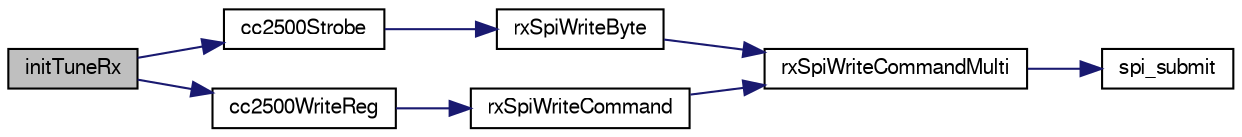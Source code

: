 digraph "initTuneRx"
{
  edge [fontname="FreeSans",fontsize="10",labelfontname="FreeSans",labelfontsize="10"];
  node [fontname="FreeSans",fontsize="10",shape=record];
  rankdir="LR";
  Node1 [label="initTuneRx",height=0.2,width=0.4,color="black", fillcolor="grey75", style="filled", fontcolor="black"];
  Node1 -> Node2 [color="midnightblue",fontsize="10",style="solid",fontname="FreeSans"];
  Node2 [label="cc2500Strobe",height=0.2,width=0.4,color="black", fillcolor="white", style="filled",URL="$cc2500_8c.html#a5f48b0ae3036525c7ddd12b61b2f92cc"];
  Node2 -> Node3 [color="midnightblue",fontsize="10",style="solid",fontname="FreeSans"];
  Node3 [label="rxSpiWriteByte",height=0.2,width=0.4,color="black", fillcolor="white", style="filled",URL="$cc2500_8c.html#af21ded081906c8c7339acef1caeaa8e3"];
  Node3 -> Node4 [color="midnightblue",fontsize="10",style="solid",fontname="FreeSans"];
  Node4 [label="rxSpiWriteCommandMulti",height=0.2,width=0.4,color="black", fillcolor="white", style="filled",URL="$cc2500_8c.html#aa88e934fdd4f5f4f40dfa59c7060c208"];
  Node4 -> Node5 [color="midnightblue",fontsize="10",style="solid",fontname="FreeSans"];
  Node5 [label="spi_submit",height=0.2,width=0.4,color="black", fillcolor="white", style="filled",URL="$group__spi.html#ga5d383931766cb373ebad0b8bc26d439d",tooltip="Submit SPI transaction. "];
  Node1 -> Node6 [color="midnightblue",fontsize="10",style="solid",fontname="FreeSans"];
  Node6 [label="cc2500WriteReg",height=0.2,width=0.4,color="black", fillcolor="white", style="filled",URL="$cc2500_8c.html#a0aafd8cd88f01d28921f047d4435e169"];
  Node6 -> Node7 [color="midnightblue",fontsize="10",style="solid",fontname="FreeSans"];
  Node7 [label="rxSpiWriteCommand",height=0.2,width=0.4,color="black", fillcolor="white", style="filled",URL="$cc2500_8c.html#a15e26bcabc37cb935f279ec8eaff8f89"];
  Node7 -> Node4 [color="midnightblue",fontsize="10",style="solid",fontname="FreeSans"];
}
